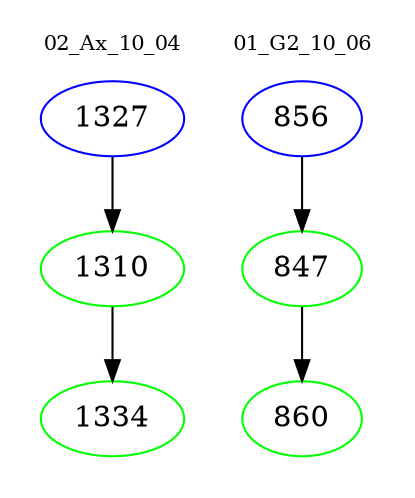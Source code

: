 digraph{
subgraph cluster_0 {
color = white
label = "02_Ax_10_04";
fontsize=10;
T0_1327 [label="1327", color="blue"]
T0_1327 -> T0_1310 [color="black"]
T0_1310 [label="1310", color="green"]
T0_1310 -> T0_1334 [color="black"]
T0_1334 [label="1334", color="green"]
}
subgraph cluster_1 {
color = white
label = "01_G2_10_06";
fontsize=10;
T1_856 [label="856", color="blue"]
T1_856 -> T1_847 [color="black"]
T1_847 [label="847", color="green"]
T1_847 -> T1_860 [color="black"]
T1_860 [label="860", color="green"]
}
}
